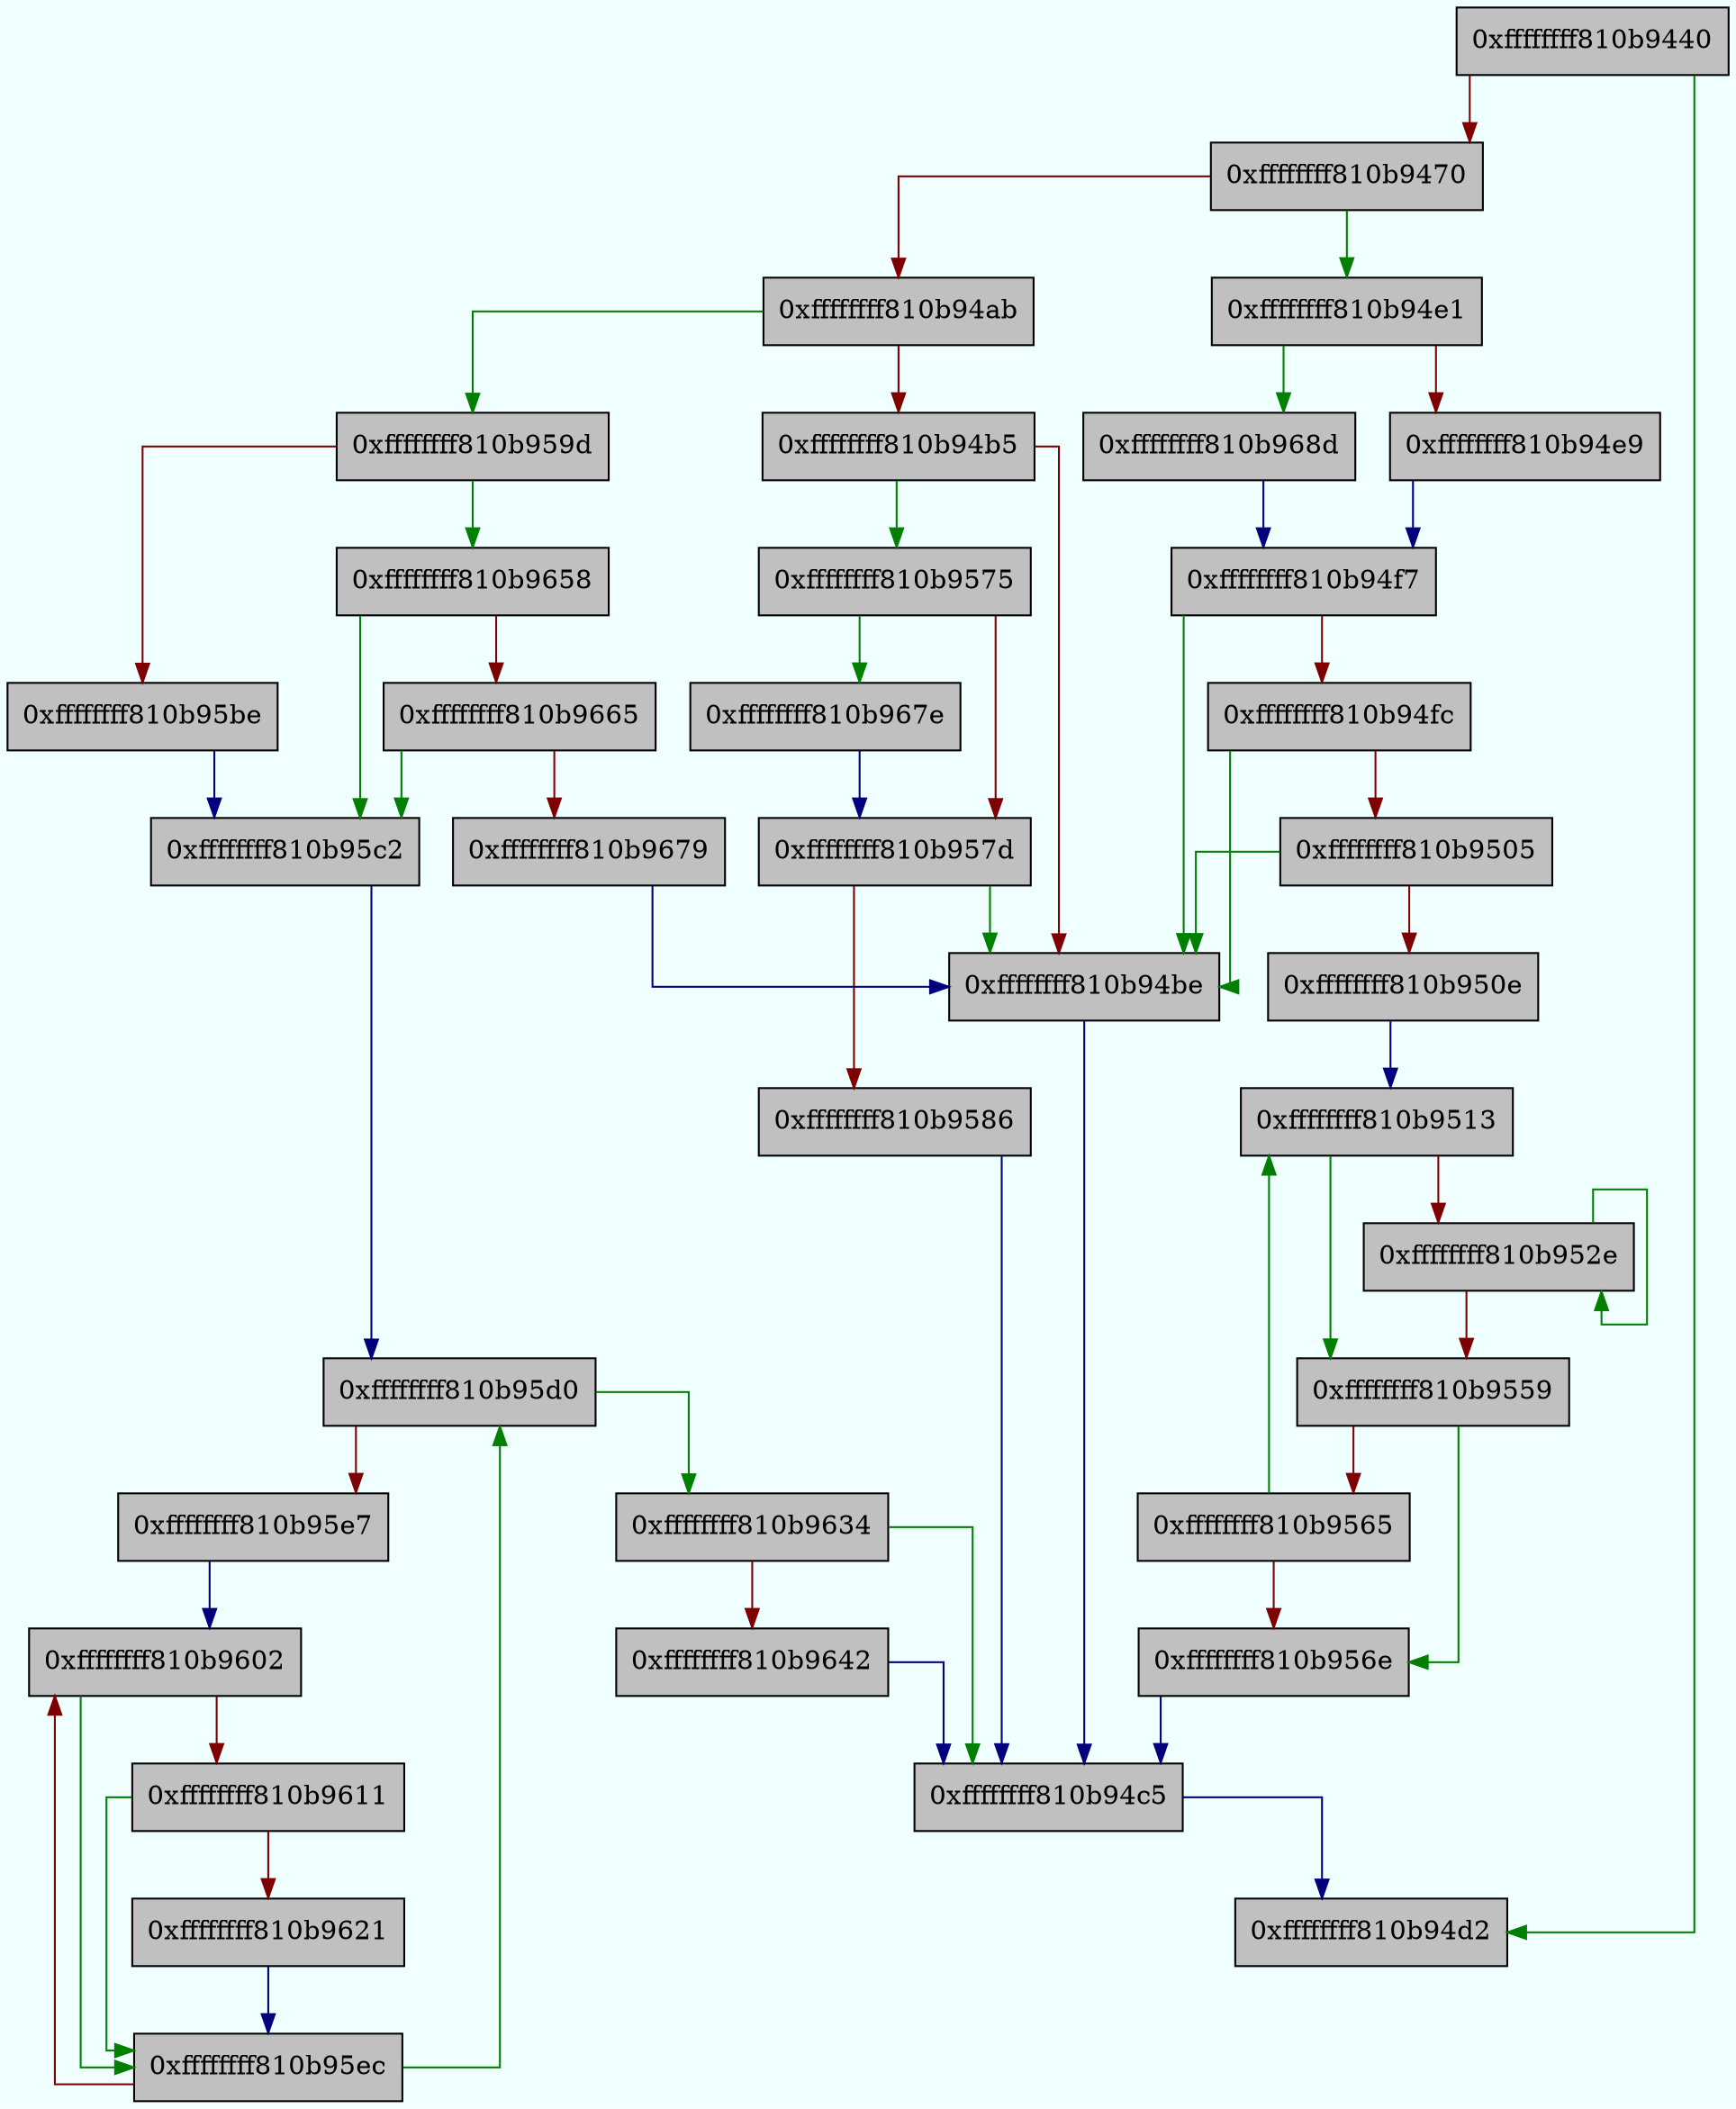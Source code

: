 digraph code {
	graph [bgcolor=azure fontsize=8 fontname="Courier" splines="ortho"];
	node [fillcolor=gray style=filled shape=box];
	edge [arrowhead="normal"];
	"0xffffffff810b9440" -> "0xffffffff810b94d2" [color="#007f00"];
	"0xffffffff810b9440" -> "0xffffffff810b9470" [color="#7f0000"];
	"0xffffffff810b9470" -> "0xffffffff810b94e1" [color="#007f00"];
	"0xffffffff810b9470" -> "0xffffffff810b94ab" [color="#7f0000"];
	"0xffffffff810b94ab" -> "0xffffffff810b959d" [color="#007f00"];
	"0xffffffff810b94ab" -> "0xffffffff810b94b5" [color="#7f0000"];
	"0xffffffff810b94b5" -> "0xffffffff810b9575" [color="#007f00"];
	"0xffffffff810b94b5" -> "0xffffffff810b94be" [color="#7f0000"];
	"0xffffffff810b94be" -> "0xffffffff810b94c5" [color="#00007f"];
	"0xffffffff810b94c5" -> "0xffffffff810b94d2" [color="#00007f"];
	"0xffffffff810b94e1" -> "0xffffffff810b968d" [color="#007f00"];
	"0xffffffff810b94e1" -> "0xffffffff810b94e9" [color="#7f0000"];
	"0xffffffff810b94e9" -> "0xffffffff810b94f7" [color="#00007f"];
	"0xffffffff810b94f7" -> "0xffffffff810b94be" [color="#007f00"];
	"0xffffffff810b94f7" -> "0xffffffff810b94fc" [color="#7f0000"];
	"0xffffffff810b94fc" -> "0xffffffff810b94be" [color="#007f00"];
	"0xffffffff810b94fc" -> "0xffffffff810b9505" [color="#7f0000"];
	"0xffffffff810b9505" -> "0xffffffff810b94be" [color="#007f00"];
	"0xffffffff810b9505" -> "0xffffffff810b950e" [color="#7f0000"];
	"0xffffffff810b950e" -> "0xffffffff810b9513" [color="#00007f"];
	"0xffffffff810b9513" -> "0xffffffff810b9559" [color="#007f00"];
	"0xffffffff810b9513" -> "0xffffffff810b952e" [color="#7f0000"];
	"0xffffffff810b952e" -> "0xffffffff810b952e" [color="#007f00"];
	"0xffffffff810b952e" -> "0xffffffff810b9559" [color="#7f0000"];
	"0xffffffff810b9559" -> "0xffffffff810b956e" [color="#007f00"];
	"0xffffffff810b9559" -> "0xffffffff810b9565" [color="#7f0000"];
	"0xffffffff810b9565" -> "0xffffffff810b9513" [color="#007f00"];
	"0xffffffff810b9565" -> "0xffffffff810b956e" [color="#7f0000"];
	"0xffffffff810b956e" -> "0xffffffff810b94c5" [color="#00007f"];
	"0xffffffff810b9575" -> "0xffffffff810b967e" [color="#007f00"];
	"0xffffffff810b9575" -> "0xffffffff810b957d" [color="#7f0000"];
	"0xffffffff810b957d" -> "0xffffffff810b94be" [color="#007f00"];
	"0xffffffff810b957d" -> "0xffffffff810b9586" [color="#7f0000"];
	"0xffffffff810b9586" -> "0xffffffff810b94c5" [color="#00007f"];
	"0xffffffff810b959d" -> "0xffffffff810b9658" [color="#007f00"];
	"0xffffffff810b959d" -> "0xffffffff810b95be" [color="#7f0000"];
	"0xffffffff810b95be" -> "0xffffffff810b95c2" [color="#00007f"];
	"0xffffffff810b95c2" -> "0xffffffff810b95d0" [color="#00007f"];
	"0xffffffff810b95d0" -> "0xffffffff810b9634" [color="#007f00"];
	"0xffffffff810b95d0" -> "0xffffffff810b95e7" [color="#7f0000"];
	"0xffffffff810b95e7" -> "0xffffffff810b9602" [color="#00007f"];
	"0xffffffff810b95ec" -> "0xffffffff810b95d0" [color="#007f00"];
	"0xffffffff810b95ec" -> "0xffffffff810b9602" [color="#7f0000"];
	"0xffffffff810b9602" -> "0xffffffff810b95ec" [color="#007f00"];
	"0xffffffff810b9602" -> "0xffffffff810b9611" [color="#7f0000"];
	"0xffffffff810b9611" -> "0xffffffff810b95ec" [color="#007f00"];
	"0xffffffff810b9611" -> "0xffffffff810b9621" [color="#7f0000"];
	"0xffffffff810b9621" -> "0xffffffff810b95ec" [color="#00007f"];
	"0xffffffff810b9634" -> "0xffffffff810b94c5" [color="#007f00"];
	"0xffffffff810b9634" -> "0xffffffff810b9642" [color="#7f0000"];
	"0xffffffff810b9642" -> "0xffffffff810b94c5" [color="#00007f"];
	"0xffffffff810b9658" -> "0xffffffff810b95c2" [color="#007f00"];
	"0xffffffff810b9658" -> "0xffffffff810b9665" [color="#7f0000"];
	"0xffffffff810b9665" -> "0xffffffff810b95c2" [color="#007f00"];
	"0xffffffff810b9665" -> "0xffffffff810b9679" [color="#7f0000"];
	"0xffffffff810b9679" -> "0xffffffff810b94be" [color="#00007f"];
	"0xffffffff810b967e" -> "0xffffffff810b957d" [color="#00007f"];
	"0xffffffff810b968d" -> "0xffffffff810b94f7" [color="#00007f"];
}
